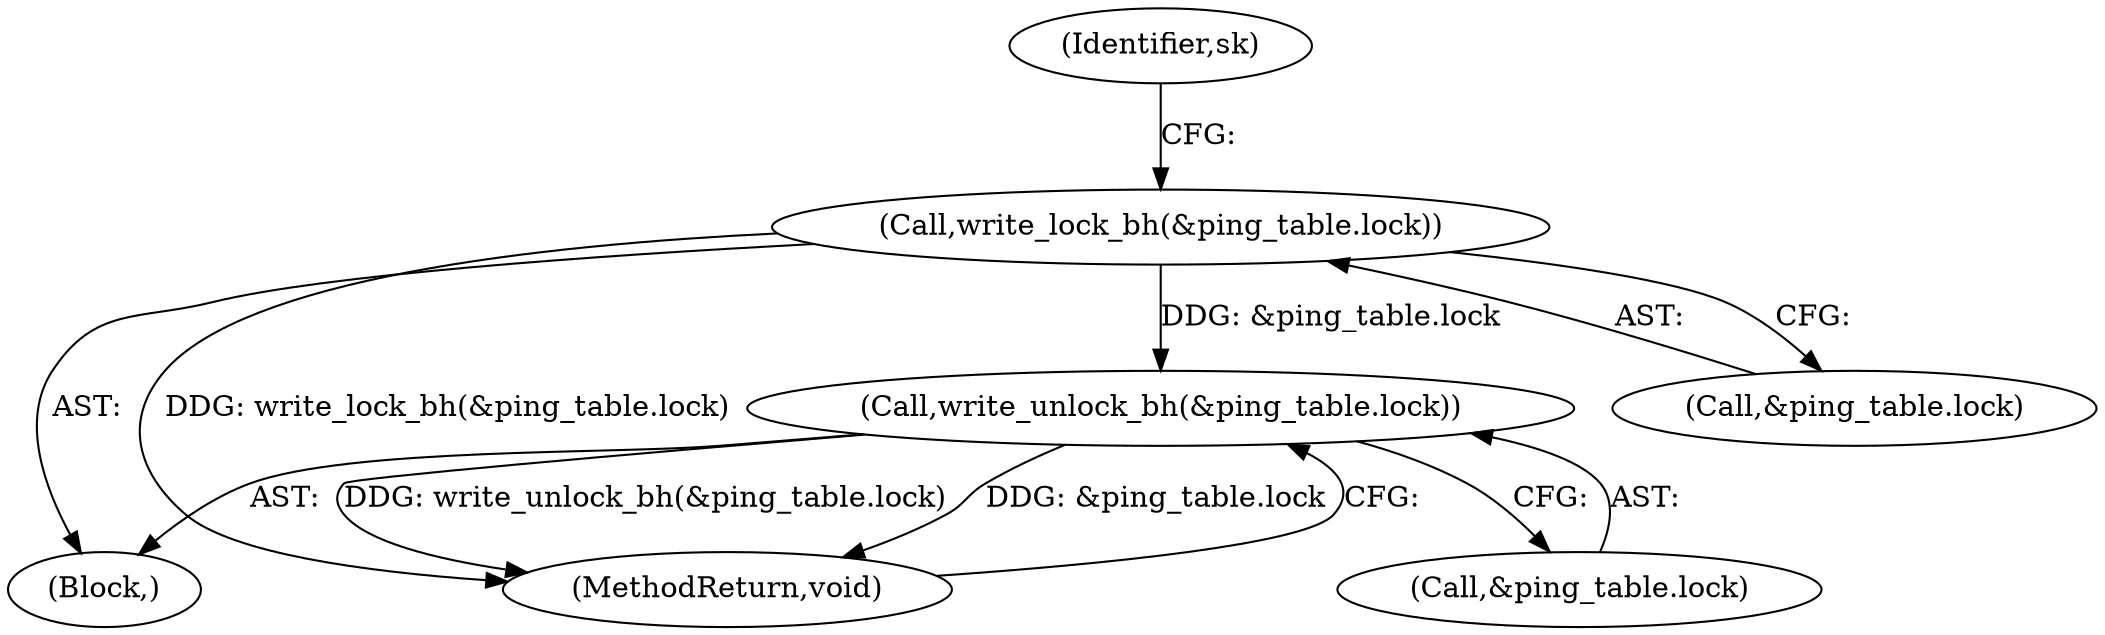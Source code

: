 digraph "1_linux_43a6684519ab0a6c52024b5e25322476cabad893@API" {
"1000118" [label="(Call,write_lock_bh(&ping_table.lock))"];
"1000153" [label="(Call,write_unlock_bh(&ping_table.lock))"];
"1000118" [label="(Call,write_lock_bh(&ping_table.lock))"];
"1000154" [label="(Call,&ping_table.lock)"];
"1000117" [label="(Block,)"];
"1000119" [label="(Call,&ping_table.lock)"];
"1000158" [label="(MethodReturn,void)"];
"1000126" [label="(Identifier,sk)"];
"1000153" [label="(Call,write_unlock_bh(&ping_table.lock))"];
"1000118" -> "1000117"  [label="AST: "];
"1000118" -> "1000119"  [label="CFG: "];
"1000119" -> "1000118"  [label="AST: "];
"1000126" -> "1000118"  [label="CFG: "];
"1000118" -> "1000158"  [label="DDG: write_lock_bh(&ping_table.lock)"];
"1000118" -> "1000153"  [label="DDG: &ping_table.lock"];
"1000153" -> "1000117"  [label="AST: "];
"1000153" -> "1000154"  [label="CFG: "];
"1000154" -> "1000153"  [label="AST: "];
"1000158" -> "1000153"  [label="CFG: "];
"1000153" -> "1000158"  [label="DDG: write_unlock_bh(&ping_table.lock)"];
"1000153" -> "1000158"  [label="DDG: &ping_table.lock"];
}
